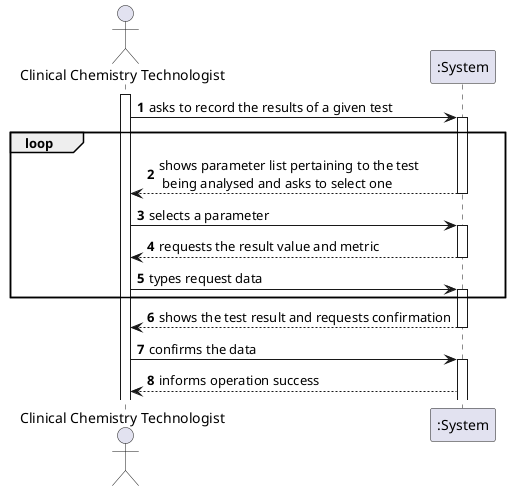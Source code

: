 @startuml
'https://plantuml.com/sequence-diagram

autonumber

actor "Clinical Chemistry Technologist" as CCT
participant ":System" as S
activate CCT

CCT -> S: asks to record the results of a given test
activate S
loop
S --> CCT: shows parameter list pertaining to the test\n being analysed and asks to select one
deactivate S

CCT -> S: selects a parameter
activate S
S --> CCT: requests the result value and metric
deactivate S

CCT -> S: types request data
activate S
end

S --> CCT: shows the test result and requests confirmation
deactivate S

CCT -> S: confirms the data
activate S
S --> CCT: informs operation success



@enduml
